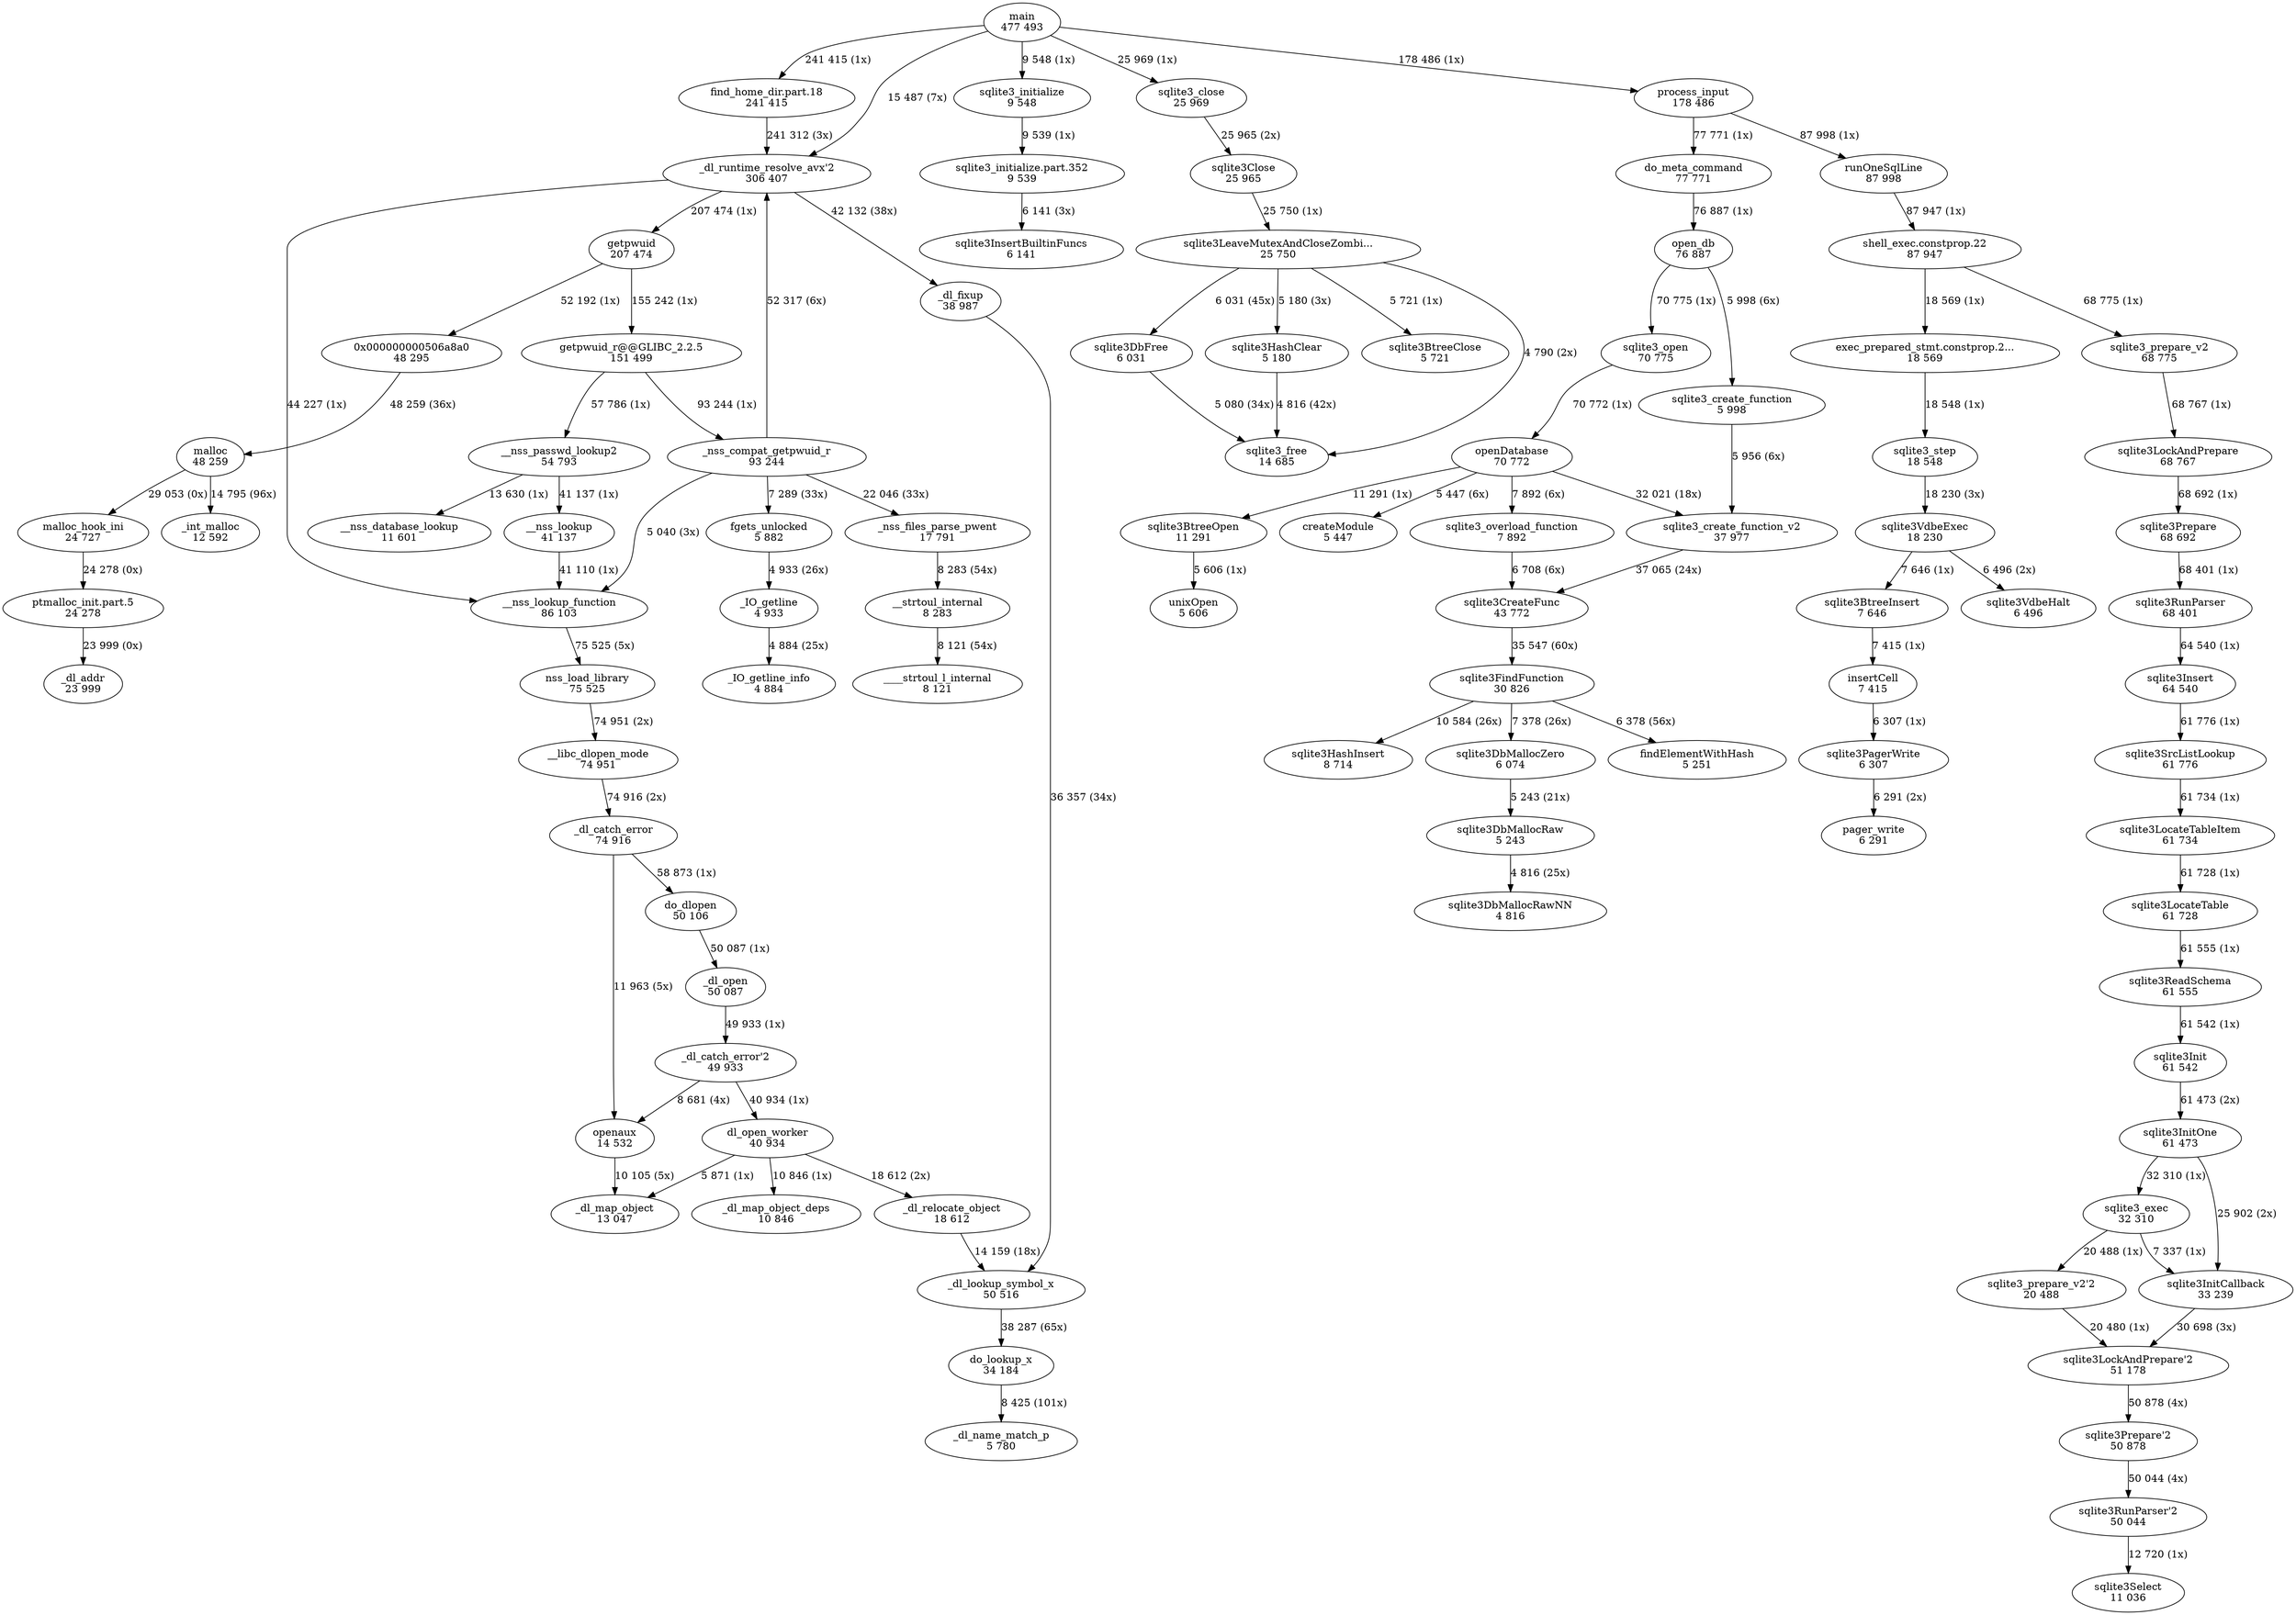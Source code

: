 digraph "callgraph" {
  F2b4fbd8 [label="_dl_runtime_resolve_avx'2\n306 407"];
  F2b50ee8 [label="_nss_compat_getpwuid_r\n93 244"];
  F2b52948 [label="fgets_unlocked\n5 882"];
  F2b538c8 [label="_nss_files_parse_pwent\n17 791"];
  F2b54268 [label="__nss_lookup_function\n86 103"];
  F2b61ff8 [label="sqlite3_initialize\n9 548"];
  F2b623a8 [label="sqlite3_initialize.part.352\n9 539"];
  F2b62da8 [label="sqlite3DbMallocZero\n6 074"];
  F2b63258 [label="sqlite3DbMallocRaw\n5 243"];
  F2b652c8 [label="sqlite3_free\n14 685"];
  F2b674b8 [label="insertCell\n7 415"];
  F2b6c738 [label="sqlite3DbMallocRawNN\n4 816"];
  F2b6d0f8 [label="sqlite3LocateTable\n61 728"];
  F2b6d518 [label="sqlite3ReadSchema\n61 555"];
  F2b740e8 [label="sqlite3DbFree\n6 031"];
  F2b763e8 [label="sqlite3_step\n18 548"];
  F2b767a8 [label="sqlite3VdbeExec\n18 230"];
  F2b77468 [label="sqlite3RunParser'2\n50 044"];
  F2b7c038 [label="sqlite3BtreeInsert\n7 646"];
  F2b7e238 [label="sqlite3PagerWrite\n6 307"];
  F2b837c8 [label="openDatabase\n70 772"];
  F2b853c8 [label="sqlite3BtreeOpen\n11 291"];
  F2b85d58 [label="sqlite3_overload_function\n7 892"];
  F2b861c8 [label="createModule\n5 447"];
  F2b87248 [label="sqlite3_create_function_v2\n37 977"];
  F2b877c8 [label="unixOpen\n5 606"];
  F2ba3818 [label="sqlite3FindFunction\n30 826"];
  F2ba3dd8 [label="findElementWithHash\n5 251"];
  F2ba4ae8 [label="sqlite3HashInsert\n8 714"];
  F2ba5fb8 [label="sqlite3Prepare\n68 692"];
  F2ba6f28 [label="sqlite3RunParser\n68 401"];
  F2ba7e48 [label="sqlite3Prepare'2\n50 878"];
  F2ba9f18 [label="sqlite3LocateTableItem\n61 734"];
  F2bd0468 [label="sqlite3VdbeHalt\n6 496"];
  F2bd4898 [label="sqlite3BtreeClose\n5 721"];
  F2bd5ed8 [label="sqlite3HashClear\n5 180"];
  F2bd7ee8 [label="sqlite3InsertBuiltinFuncs\n6 141"];
  F2bdecc8 [label="__nss_lookup\n41 137"];
  F2bdff98 [label="sqlite3Init\n61 542"];
  F2be0328 [label="sqlite3InitOne\n61 473"];
  F2bebe88 [label="malloc\n48 259"];
  F2bec788 [label="sqlite3_close\n25 969"];
  F2becb48 [label="sqlite3Close\n25 965"];
  F2bed9c8 [label="sqlite3LeaveMutexAndCloseZombi...\n25 750"];
  F2bee9c8 [label="sqlite3CreateFunc\n43 772"];
  F2bf03e8 [label="sqlite3LockAndPrepare\n68 767"];
  F2bf0b88 [label="sqlite3LockAndPrepare'2\n51 178"];
  F2c18f58 [label="pager_write\n6 291"];
  F2c1cfa8 [label="sqlite3_create_function\n5 998"];
  F2c1d9c8 [label="sqlite3Insert\n64 540"];
  F2c1ef28 [label="sqlite3SrcListLookup\n61 776"];
  F2c43f78 [label="sqlite3_open\n70 775"];
  F2c46078 [label="sqlite3_prepare_v2\n68 775"];
  F2c46648 [label="sqlite3_prepare_v2'2\n20 488"];
  F2c46da8 [label="sqlite3InitCallback\n33 239"];
  F2c47c98 [label="sqlite3_exec\n32 310"];
  F2c4c178 [label="sqlite3Select\n11 036"];
  F2cc7108 [label="do_meta_command\n77 771"];
  F2cc7e98 [label="open_db\n76 887"];
  F2cc8768 [label="exec_prepared_stmt.constprop.2...\n18 569"];
  F2cc8bc8 [label="find_home_dir.part.18\n241 415"];
  F2cc93d8 [label="runOneSqlLine\n87 998"];
  F2cc9998 [label="shell_exec.constprop.22\n87 947"];
  F2ccc488 [label="main\n477 493"];
  F2ccdb48 [label="process_input\n178 486"];
  F2cd4f98 [label="_dl_addr\n23 999"];
  F2cf83d8 [label="__strtoul_internal\n8 283"];
  F2cfa408 [label="__libc_dlopen_mode\n74 951"];
  F2cfaa98 [label="_dl_catch_error\n74 916"];
  F2cfb028 [label="do_dlopen\n50 106"];
  F2cfb668 [label="_dl_open\n50 087"];
  F2cfc858 [label="_dl_lookup_symbol_x\n50 516"];
  F2cfe9b8 [label="0x000000000506a8a0\n48 295"];
  F2d05da8 [label="nss_load_library\n75 525"];
  F2d083c8 [label="__nss_database_lookup\n11 601"];
  F2d0c3d8 [label="getpwuid\n207 474"];
  F2d0cae8 [label="getpwuid_r@@GLIBC_2.2.5\n151 499"];
  F2d12e58 [label="_int_malloc\n12 592"];
  F2d2d498 [label="malloc_hook_ini\n24 727"];
  F2d31b58 [label="ptmalloc_init.part.5\n24 278"];
  F2d45e18 [label="_IO_getline\n4 933"];
  F2d484a8 [label="__nss_passwd_lookup2\n54 793"];
  F2d6cdb8 [label="_IO_getline_info\n4 884"];
  F2d6e558 [label="____strtoul_l_internal\n8 121"];
  F2d7b698 [label="openaux\n14 532"];
  F2d7c2e8 [label="_dl_catch_error'2\n49 933"];
  F2d7cb08 [label="dl_open_worker\n40 934"];
  F2d7da18 [label="_dl_map_object_deps\n10 846"];
  F2d97f18 [label="_dl_map_object\n13 047"];
  F2d9b368 [label="do_lookup_x\n34 184"];
  F2d9bba8 [label="_dl_name_match_p\n5 780"];
  F2d9e198 [label="_dl_fixup\n38 987"];
  F2dc6d48 [label="_dl_relocate_object\n18 612"];
  F2b4fbd8 -> F2b54268 [weight=2,label="44 227 (1x)"];
  F2b4fbd8 -> F2d0c3d8 [weight=2,label="207 474 (1x)"];
  F2b4fbd8 -> F2d9e198 [weight=2,label="42 132 (38x)"];
  F2b50ee8 -> F2b4fbd8 [weight=2,label="52 317 (6x)"];
  F2b50ee8 -> F2b52948 [weight=2,label="7 289 (33x)"];
  F2b50ee8 -> F2b538c8 [weight=2,label="22 046 (33x)"];
  F2b50ee8 -> F2b54268 [weight=2,label="5 040 (3x)"];
  F2b52948 -> F2d45e18 [weight=2,label="4 933 (26x)"];
  F2b538c8 -> F2cf83d8 [weight=2,label="8 283 (54x)"];
  F2b54268 -> F2d05da8 [weight=2,label="75 525 (5x)"];
  F2b61ff8 -> F2b623a8 [weight=2,label="9 539 (1x)"];
  F2b623a8 -> F2bd7ee8 [weight=2,label="6 141 (3x)"];
  F2b62da8 -> F2b63258 [weight=2,label="5 243 (21x)"];
  F2b63258 -> F2b6c738 [weight=2,label="4 816 (25x)"];
  F2b674b8 -> F2b7e238 [weight=2,label="6 307 (1x)"];
  F2b6d0f8 -> F2b6d518 [weight=2,label="61 555 (1x)"];
  F2b6d518 -> F2bdff98 [weight=2,label="61 542 (1x)"];
  F2b740e8 -> F2b652c8 [weight=2,label="5 080 (34x)"];
  F2b763e8 -> F2b767a8 [weight=2,label="18 230 (3x)"];
  F2b767a8 -> F2b7c038 [weight=2,label="7 646 (1x)"];
  F2b767a8 -> F2bd0468 [weight=2,label="6 496 (2x)"];
  F2b77468 -> F2c4c178 [weight=2,label="12 720 (1x)"];
  F2b7c038 -> F2b674b8 [weight=2,label="7 415 (1x)"];
  F2b7e238 -> F2c18f58 [weight=2,label="6 291 (2x)"];
  F2b837c8 -> F2b853c8 [weight=2,label="11 291 (1x)"];
  F2b837c8 -> F2b85d58 [weight=2,label="7 892 (6x)"];
  F2b837c8 -> F2b861c8 [weight=2,label="5 447 (6x)"];
  F2b837c8 -> F2b87248 [weight=2,label="32 021 (18x)"];
  F2b853c8 -> F2b877c8 [weight=2,label="5 606 (1x)"];
  F2b85d58 -> F2bee9c8 [weight=2,label="6 708 (6x)"];
  F2b87248 -> F2bee9c8 [weight=2,label="37 065 (24x)"];
  F2ba3818 -> F2b62da8 [weight=2,label="7 378 (26x)"];
  F2ba3818 -> F2ba3dd8 [weight=2,label="6 378 (56x)"];
  F2ba3818 -> F2ba4ae8 [weight=2,label="10 584 (26x)"];
  F2ba5fb8 -> F2ba6f28 [weight=2,label="68 401 (1x)"];
  F2ba6f28 -> F2c1d9c8 [weight=2,label="64 540 (1x)"];
  F2ba7e48 -> F2b77468 [weight=2,label="50 044 (4x)"];
  F2ba9f18 -> F2b6d0f8 [weight=2,label="61 728 (1x)"];
  F2bd5ed8 -> F2b652c8 [weight=2,label="4 816 (42x)"];
  F2bdecc8 -> F2b54268 [weight=2,label="41 110 (1x)"];
  F2bdff98 -> F2be0328 [weight=2,label="61 473 (2x)"];
  F2be0328 -> F2c46da8 [weight=2,label="25 902 (2x)"];
  F2be0328 -> F2c47c98 [weight=2,label="32 310 (1x)"];
  F2bebe88 -> F2d12e58 [weight=2,label="14 795 (96x)"];
  F2bebe88 -> F2d2d498 [weight=2,label="29 053 (0x)"];
  F2bec788 -> F2becb48 [weight=2,label="25 965 (2x)"];
  F2becb48 -> F2bed9c8 [weight=2,label="25 750 (1x)"];
  F2bed9c8 -> F2b652c8 [weight=2,label="4 790 (2x)"];
  F2bed9c8 -> F2b740e8 [weight=2,label="6 031 (45x)"];
  F2bed9c8 -> F2bd4898 [weight=2,label="5 721 (1x)"];
  F2bed9c8 -> F2bd5ed8 [weight=2,label="5 180 (3x)"];
  F2bee9c8 -> F2ba3818 [weight=2,label="35 547 (60x)"];
  F2bf03e8 -> F2ba5fb8 [weight=2,label="68 692 (1x)"];
  F2bf0b88 -> F2ba7e48 [weight=2,label="50 878 (4x)"];
  F2c1cfa8 -> F2b87248 [weight=2,label="5 956 (6x)"];
  F2c1d9c8 -> F2c1ef28 [weight=2,label="61 776 (1x)"];
  F2c1ef28 -> F2ba9f18 [weight=2,label="61 734 (1x)"];
  F2c43f78 -> F2b837c8 [weight=2,label="70 772 (1x)"];
  F2c46078 -> F2bf03e8 [weight=2,label="68 767 (1x)"];
  F2c46648 -> F2bf0b88 [weight=2,label="20 480 (1x)"];
  F2c46da8 -> F2bf0b88 [weight=2,label="30 698 (3x)"];
  F2c47c98 -> F2c46648 [weight=2,label="20 488 (1x)"];
  F2c47c98 -> F2c46da8 [weight=2,label="7 337 (1x)"];
  F2cc7108 -> F2cc7e98 [weight=2,label="76 887 (1x)"];
  F2cc7e98 -> F2c1cfa8 [weight=2,label="5 998 (6x)"];
  F2cc7e98 -> F2c43f78 [weight=2,label="70 775 (1x)"];
  F2cc8768 -> F2b763e8 [weight=2,label="18 548 (1x)"];
  F2cc8bc8 -> F2b4fbd8 [weight=2,label="241 312 (3x)"];
  F2cc93d8 -> F2cc9998 [weight=2,label="87 947 (1x)"];
  F2cc9998 -> F2c46078 [weight=2,label="68 775 (1x)"];
  F2cc9998 -> F2cc8768 [weight=2,label="18 569 (1x)"];
  F2ccc488 -> F2b4fbd8 [weight=2,label="15 487 (7x)"];
  F2ccc488 -> F2b61ff8 [weight=2,label="9 548 (1x)"];
  F2ccc488 -> F2bec788 [weight=2,label="25 969 (1x)"];
  F2ccc488 -> F2cc8bc8 [weight=2,label="241 415 (1x)"];
  F2ccc488 -> F2ccdb48 [weight=2,label="178 486 (1x)"];
  F2ccdb48 -> F2cc7108 [weight=2,label="77 771 (1x)"];
  F2ccdb48 -> F2cc93d8 [weight=2,label="87 998 (1x)"];
  F2cf83d8 -> F2d6e558 [weight=2,label="8 121 (54x)"];
  F2cfa408 -> F2cfaa98 [weight=2,label="74 916 (2x)"];
  F2cfaa98 -> F2cfb028 [weight=2,label="58 873 (1x)"];
  F2cfaa98 -> F2d7b698 [weight=2,label="11 963 (5x)"];
  F2cfb028 -> F2cfb668 [weight=2,label="50 087 (1x)"];
  F2cfb668 -> F2d7c2e8 [weight=2,label="49 933 (1x)"];
  F2cfc858 -> F2d9b368 [weight=2,label="38 287 (65x)"];
  F2cfe9b8 -> F2bebe88 [weight=2,label="48 259 (36x)"];
  F2d05da8 -> F2cfa408 [weight=2,label="74 951 (2x)"];
  F2d0c3d8 -> F2cfe9b8 [weight=2,label="52 192 (1x)"];
  F2d0c3d8 -> F2d0cae8 [weight=2,label="155 242 (1x)"];
  F2d0cae8 -> F2b50ee8 [weight=2,label="93 244 (1x)"];
  F2d0cae8 -> F2d484a8 [weight=2,label="57 786 (1x)"];
  F2d2d498 -> F2d31b58 [weight=2,label="24 278 (0x)"];
  F2d31b58 -> F2cd4f98 [weight=2,label="23 999 (0x)"];
  F2d45e18 -> F2d6cdb8 [weight=2,label="4 884 (25x)"];
  F2d484a8 -> F2bdecc8 [weight=2,label="41 137 (1x)"];
  F2d484a8 -> F2d083c8 [weight=2,label="13 630 (1x)"];
  F2d7b698 -> F2d97f18 [weight=2,label="10 105 (5x)"];
  F2d7c2e8 -> F2d7b698 [weight=2,label="8 681 (4x)"];
  F2d7c2e8 -> F2d7cb08 [weight=2,label="40 934 (1x)"];
  F2d7cb08 -> F2d7da18 [weight=2,label="10 846 (1x)"];
  F2d7cb08 -> F2d97f18 [weight=2,label="5 871 (1x)"];
  F2d7cb08 -> F2dc6d48 [weight=2,label="18 612 (2x)"];
  F2d9b368 -> F2d9bba8 [weight=2,label="8 425 (101x)"];
  F2d9e198 -> F2cfc858 [weight=2,label="36 357 (34x)"];
  F2dc6d48 -> F2cfc858 [weight=2,label="14 159 (18x)"];
}
